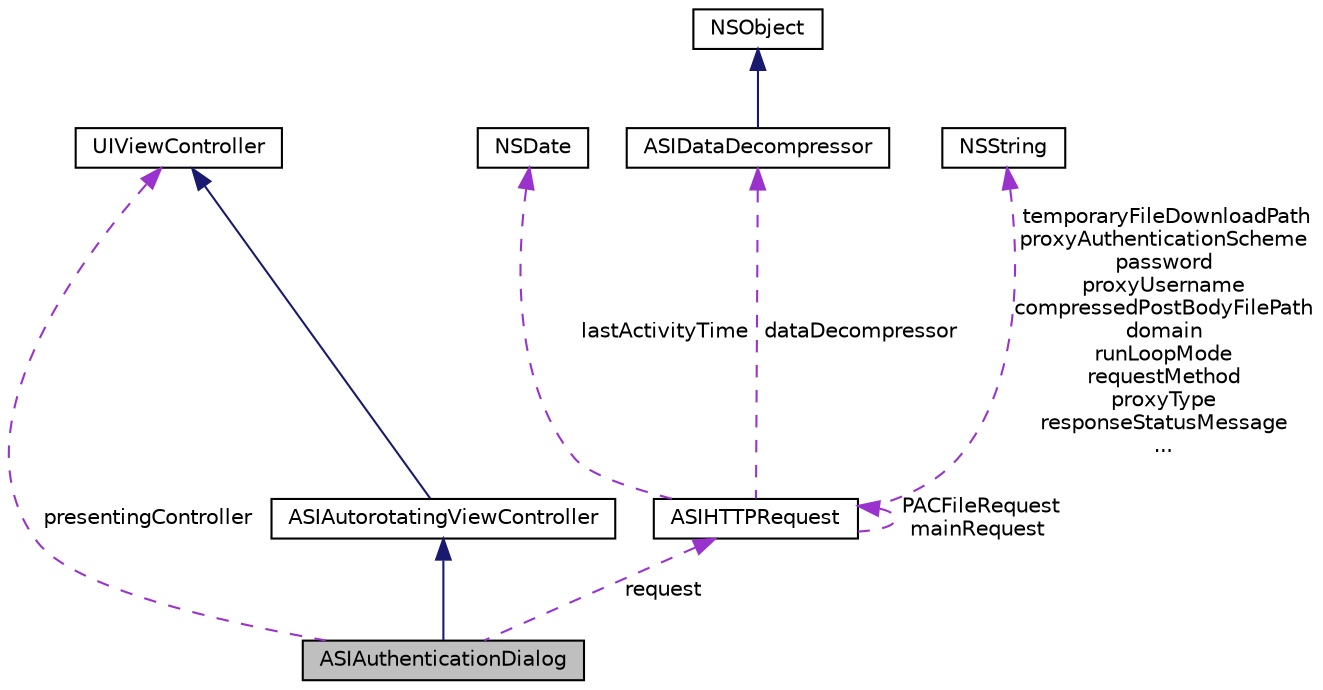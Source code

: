 digraph G
{
  edge [fontname="Helvetica",fontsize="10",labelfontname="Helvetica",labelfontsize="10"];
  node [fontname="Helvetica",fontsize="10",shape=record];
  Node1 [label="ASIAuthenticationDialog",height=0.2,width=0.4,color="black", fillcolor="grey75", style="filled" fontcolor="black"];
  Node2 -> Node1 [dir="back",color="midnightblue",fontsize="10",style="solid",fontname="Helvetica"];
  Node2 [label="ASIAutorotatingViewController",height=0.2,width=0.4,color="black", fillcolor="white", style="filled",URL="$interface_a_s_i_autorotating_view_controller.html"];
  Node3 -> Node2 [dir="back",color="midnightblue",fontsize="10",style="solid",fontname="Helvetica"];
  Node3 [label="UIViewController",height=0.2,width=0.4,color="black", fillcolor="white", style="filled",URL="$class_u_i_view_controller.html"];
  Node3 -> Node1 [dir="back",color="darkorchid3",fontsize="10",style="dashed",label=" presentingController" ,fontname="Helvetica"];
  Node4 -> Node1 [dir="back",color="darkorchid3",fontsize="10",style="dashed",label=" request" ,fontname="Helvetica"];
  Node4 [label="ASIHTTPRequest",height=0.2,width=0.4,color="black", fillcolor="white", style="filled",URL="$interface_a_s_i_h_t_t_p_request.html"];
  Node5 -> Node4 [dir="back",color="darkorchid3",fontsize="10",style="dashed",label=" lastActivityTime" ,fontname="Helvetica"];
  Node5 [label="NSDate",height=0.2,width=0.4,color="black", fillcolor="white", style="filled",URL="$class_n_s_date.html"];
  Node6 -> Node4 [dir="back",color="darkorchid3",fontsize="10",style="dashed",label=" dataDecompressor" ,fontname="Helvetica"];
  Node6 [label="ASIDataDecompressor",height=0.2,width=0.4,color="black", fillcolor="white", style="filled",URL="$interface_a_s_i_data_decompressor.html"];
  Node7 -> Node6 [dir="back",color="midnightblue",fontsize="10",style="solid",fontname="Helvetica"];
  Node7 [label="NSObject",height=0.2,width=0.4,color="black", fillcolor="white", style="filled",URL="$class_n_s_object.html"];
  Node8 -> Node4 [dir="back",color="darkorchid3",fontsize="10",style="dashed",label=" temporaryFileDownloadPath\nproxyAuthenticationScheme\npassword\nproxyUsername\ncompressedPostBodyFilePath\ndomain\nrunLoopMode\nrequestMethod\nproxyType\nresponseStatusMessage\n..." ,fontname="Helvetica"];
  Node8 [label="NSString",height=0.2,width=0.4,color="black", fillcolor="white", style="filled",URL="$class_n_s_string.html"];
  Node4 -> Node4 [dir="back",color="darkorchid3",fontsize="10",style="dashed",label=" PACFileRequest\nmainRequest" ,fontname="Helvetica"];
}
